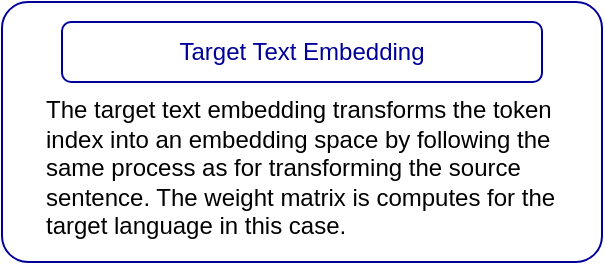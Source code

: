 <mxfile version="21.6.5" type="device">
  <diagram name="Page-1" id="44I9hGHchTTdyHQQdCC0">
    <mxGraphModel dx="1360" dy="843" grid="1" gridSize="10" guides="1" tooltips="1" connect="1" arrows="1" fold="1" page="1" pageScale="1" pageWidth="827" pageHeight="1169" math="0" shadow="0">
      <root>
        <mxCell id="0" />
        <mxCell id="1" parent="0" />
        <mxCell id="Sull-ByN69tNy64UvHHk-7" value="" style="rounded=1;whiteSpace=wrap;html=1;strokeColor=#000099;arcSize=10;" parent="1" vertex="1">
          <mxGeometry x="80" y="60" width="300" height="130" as="geometry" />
        </mxCell>
        <mxCell id="Sull-ByN69tNy64UvHHk-8" value="The target text embedding transforms the token index into an embedding space by following the same process as for transforming the source sentence. The weight matrix is computes for the target language in this case.&lt;br&gt;&amp;nbsp;&amp;nbsp;" style="text;html=1;strokeColor=none;fillColor=none;align=left;verticalAlign=middle;whiteSpace=wrap;rounded=0;" parent="1" vertex="1">
          <mxGeometry x="100" y="110" width="260" height="80" as="geometry" />
        </mxCell>
        <mxCell id="Sull-ByN69tNy64UvHHk-13" value="&lt;font color=&quot;#000099&quot;&gt;Target Text Embedding&lt;/font&gt;" style="rounded=1;whiteSpace=wrap;html=1;strokeColor=#000099;" parent="1" vertex="1">
          <mxGeometry x="110" y="70" width="240" height="30" as="geometry" />
        </mxCell>
      </root>
    </mxGraphModel>
  </diagram>
</mxfile>

